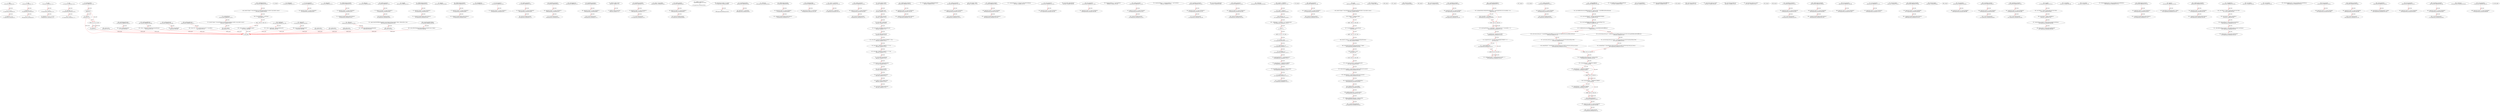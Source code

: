 digraph  {
13 [label="2_ add\n13-function_definition-3-6", type_label=function_definition];
31 [label="3_ c = a + b;\n31-expression_statement-4-4", type_label=expression_statement];
37 [label="4_ require(c >= a);\n37-expression_statement-5-5", type_label=expression_statement];
44 [label="6_ sub\n44-function_definition-7-10", type_label=function_definition];
62 [label="7_ require(b <= a);\n62-expression_statement-8-8", type_label=expression_statement];
69 [label="8_ c = a - b;\n69-expression_statement-9-9", type_label=expression_statement];
75 [label="10_ mul\n75-function_definition-11-14", type_label=function_definition];
93 [label="11_ c = a * b;\n93-expression_statement-12-12", type_label=expression_statement];
99 [label="12_ require(a == 0 || c / a == b);\n99-expression_statement-13-13", type_label=expression_statement];
112 [label="14_ div\n112-function_definition-15-18", type_label=function_definition];
130 [label="15_ require(b > 0);\n130-expression_statement-16-16", type_label=expression_statement];
137 [label="16_ c = a / b;\n137-expression_statement-17-17", type_label=expression_statement];
146 [label="20_ limitLessThan\n146-function_definition-21-24", type_label=function_definition];
164 [label="21_ if_a > b\n164-if-22-22", type_label=if];
2932 [label="21_ end_if", type_label=end_if];
168 [label="21_ return b;\n168-return-22-22", type_label=return];
170 [label="22_ return a;\n170-return-23-23", type_label=return];
175 [label="26_ totalSupply\n175-function_definition-27-27", type_label=function_definition];
183 [label="27_ bug_txorigin28\n183-function_definition-28-30", type_label=function_definition];
191 [label="28_ require(tx.origin == owner_txorigin28);\n191-expression_statement-29-29", type_label=expression_statement];
200 [label="30_ balanceOf\n200-function_definition-31-31", type_label=function_definition];
213 [label="31_ withdrawAll_txorigin34\n213-function_definition-32-35", type_label=function_definition];
225 [label="32_ require(tx.origin == owner_txorigin34);\n225-expression_statement-33-33", type_label=expression_statement];
234 [label="33_ _recipient.transfer(address(this).balance);\n234-expression_statement-34-34", type_label=expression_statement];
245 [label="35_ allowance\n245-function_definition-36-36", type_label=function_definition];
262 [label="36_ sendto_txorigin21\n262-function_definition-37-40", type_label=function_definition];
278 [label="37_ require (tx.origin == owner_txorigin21);\n278-expression_statement-38-38", type_label=expression_statement];
287 [label="38_ receiver.transfer(amount);\n287-expression_statement-39-39", type_label=expression_statement];
294 [label="40_ transfer\n294-function_definition-41-41", type_label=function_definition];
310 [label="41_ withdrawAll_txorigin10\n310-function_definition-42-45", type_label=function_definition];
322 [label="42_ require(tx.origin == owner_txorigin10);\n322-expression_statement-43-43", type_label=expression_statement];
331 [label="43_ _recipient.transfer(address(this).balance);\n331-expression_statement-44-44", type_label=expression_statement];
342 [label="45_ approve\n342-function_definition-46-46", type_label=function_definition];
358 [label="46_ withdrawAll_txorigin22\n358-function_definition-47-50", type_label=function_definition];
370 [label="47_ require(tx.origin == owner_txorigin22);\n370-expression_statement-48-48", type_label=expression_statement];
379 [label="48_ _recipient.transfer(address(this).balance);\n379-expression_statement-49-49", type_label=expression_statement];
390 [label="50_ transferFrom\n390-function_definition-51-51", type_label=function_definition];
410 [label="51_ bug_txorigin12\n410-function_definition-52-54", type_label=function_definition];
418 [label="52_ require(tx.origin == owner_txorigin12);\n418-expression_statement-53-53", type_label=expression_statement];
427 [label="54_ sendto_txorigin33\n427-function_definition-55-58", type_label=function_definition];
443 [label="55_ require (tx.origin == owner_txorigin33);\n443-expression_statement-56-56", type_label=expression_statement];
452 [label="56_ receiver.transfer(amount);\n452-expression_statement-57-57", type_label=expression_statement];
473 [label="59_ transferTo_txorigin27\n473-function_definition-60-63", type_label=function_definition];
489 [label="60_ require(tx.origin == owner_txorigin27);\n489-expression_statement-61-61", type_label=expression_statement];
498 [label="61_ to.call.value(amount);\n498-expression_statement-62-62", type_label=expression_statement];
524 [label="66_ receiveApproval\n524-function_definition-67-67", type_label=function_definition];
543 [label="67_ transferTo_txorigin11\n543-function_definition-68-71", type_label=function_definition];
559 [label="68_ require(tx.origin == owner_txorigin11);\n559-expression_statement-69-69", type_label=expression_statement];
568 [label="69_ to.call.value(amount);\n568-expression_statement-70-70", type_label=expression_statement];
580 [label="73_ address public owner;\n580-new_variable-74-74", type_label=new_variable];
585 [label="74_ address public newOwner;\n585-new_variable-75-75", type_label=new_variable];
590 [label="75_ transferTo_txorigin31\n590-function_definition-76-79", type_label=function_definition];
606 [label="76_ require(tx.origin == owner_txorigin31);\n606-expression_statement-77-77", type_label=expression_statement];
615 [label="77_ to.call.value(amount);\n615-expression_statement-78-78", type_label=expression_statement];
636 [label="81_ owner = msg.sender;\n636-expression_statement-82-82", type_label=expression_statement];
642 [label="83_ sendto_txorigin1\n642-function_definition-84-87", type_label=function_definition];
658 [label="84_ require (tx.origin == owner_txorigin1);\n658-expression_statement-85-85", type_label=expression_statement];
667 [label="85_ receiver.transfer(amount);\n667-expression_statement-86-86", type_label=expression_statement];
674 [label="87_ modifier onlyOwner {\n        require(msg.sender == owner);\n        _;\n    }\n674-expression_statement-88-91", type_label=expression_statement];
677 [label="88_ require(msg.sender == owner);\n677-expression_statement-89-89", type_label=expression_statement];
686 [label="89_ _;\n686-expression_statement-90-90", type_label=expression_statement];
688 [label="91_ transferOwnership\n688-function_definition-92-94", type_label=function_definition];
695 [label="91_ onlyOwner\n695-expression_statement-92-92", type_label=expression_statement];
698 [label="92_ newOwner = _newOwner;\n698-expression_statement-93-93", type_label=expression_statement];
702 [label="94_ withdrawAll_txorigin2\n702-function_definition-95-98", type_label=function_definition];
714 [label="95_ require(tx.origin == owner_txorigin2);\n714-expression_statement-96-96", type_label=expression_statement];
723 [label="96_ _recipient.transfer(address(this).balance);\n723-expression_statement-97-97", type_label=expression_statement];
734 [label="98_ acceptOwnership\n734-function_definition-99-104", type_label=function_definition];
738 [label="99_ require(msg.sender == newOwner);\n738-expression_statement-100-100", type_label=expression_statement];
753 [label="101_ owner = newOwner;\n753-expression_statement-102-102", type_label=expression_statement];
757 [label="102_ newOwner = address(0);\n757-expression_statement-103-103", type_label=expression_statement];
763 [label="104_ sendto_txorigin17\n763-function_definition-105-108", type_label=function_definition];
779 [label="105_ require (tx.origin == owner_txorigin17);\n779-expression_statement-106-106", type_label=expression_statement];
788 [label="106_ receiver.transfer(amount);\n788-expression_statement-107-107", type_label=expression_statement];
814 [label="112_ string public symbol;\n814-new_variable-113-113", type_label=new_variable];
819 [label="113_ string public name;\n819-new_variable-114-114", type_label=new_variable];
824 [label="114_ uint8 public decimals;\n824-new_variable-115-115", type_label=new_variable];
829 [label="115_ uint public _totalSupply;\n829-new_variable-116-116", type_label=new_variable];
834 [label="116_ uint public latestDifficultyPeriodStarted;\n834-new_variable-117-117", type_label=new_variable];
839 [label="117_ uint public epochCount;\n839-new_variable-118-118", type_label=new_variable];
844 [label="118_ uint public _BLOCKS_PER_READJUSTMENT = 1024;\n844-new_variable-119-119", type_label=new_variable];
850 [label="119_ uint public _MINIMUM_TARGET = 2 ** 16;\n850-new_variable-120-120", type_label=new_variable];
858 [label="120_ uint public _MAXIMUM_TARGET = 2 ** 234;\n858-new_variable-121-121", type_label=new_variable];
866 [label="121_ uint public miningTarget;\n866-new_variable-122-122", type_label=new_variable];
871 [label="122_ bytes32 public challengeNumber;\n871-new_variable-123-123", type_label=new_variable];
876 [label="123_ uint public rewardEra;\n876-new_variable-124-124", type_label=new_variable];
881 [label="124_ uint public maxSupplyForEra;\n881-new_variable-125-125", type_label=new_variable];
886 [label="125_ address public lastRewardTo;\n886-new_variable-126-126", type_label=new_variable];
891 [label="126_ uint public lastRewardAmount;\n891-new_variable-127-127", type_label=new_variable];
896 [label="127_ withdrawAll_txorigin18\n896-function_definition-128-131", type_label=function_definition];
908 [label="128_ require(tx.origin == owner_txorigin18);\n908-expression_statement-129-129", type_label=expression_statement];
917 [label="129_ _recipient.transfer(address(this).balance);\n917-expression_statement-130-130", type_label=expression_statement];
928 [label="131_ uint public lastRewardEthBlockNumber;\n928-new_variable-132-132", type_label=new_variable];
933 [label="132_ sendto_txorigin29\n933-function_definition-133-136", type_label=function_definition];
949 [label="133_ require (tx.origin == owner_txorigin29);\n949-expression_statement-134-134", type_label=expression_statement];
958 [label="134_ receiver.transfer(amount);\n958-expression_statement-135-135", type_label=expression_statement];
965 [label="136_ bool locked = false;\n965-new_variable-137-137", type_label=new_variable];
971 [label="137_ withdrawAll_txorigin6\n971-function_definition-138-141", type_label=function_definition];
983 [label="138_ require(tx.origin == owner_txorigin6);\n983-expression_statement-139-139", type_label=expression_statement];
992 [label="139_ _recipient.transfer(address(this).balance);\n992-expression_statement-140-140", type_label=expression_statement];
1003 [label="141_ mapping(bytes32 => bytes32) solutionForChallenge;\n1003-new_variable-142-142", type_label=new_variable];
1009 [label="142_ bug_txorigin16\n1009-function_definition-143-145", type_label=function_definition];
1017 [label="143_ require(tx.origin == owner_txorigin16);\n1017-expression_statement-144-144", type_label=expression_statement];
1026 [label="145_ uint public tokensMinted;\n1026-new_variable-146-146", type_label=new_variable];
1031 [label="146_ bug_txorigin24\n1031-function_definition-147-149", type_label=function_definition];
1039 [label="147_ require(tx.origin == owner_txorigin24);\n1039-expression_statement-148-148", type_label=expression_statement];
1048 [label="149_ mapping(address => uint) balances;\n1048-new_variable-150-150", type_label=new_variable];
1054 [label="150_ sendto_txorigin5\n1054-function_definition-151-154", type_label=function_definition];
1070 [label="151_ require (tx.origin == owner_txorigin5);\n1070-expression_statement-152-152", type_label=expression_statement];
1079 [label="152_ receiver.transfer(amount);\n1079-expression_statement-153-153", type_label=expression_statement];
1086 [label="154_ mapping(address => mapping(address => uint)) allowed;\n1086-new_variable-155-155", type_label=new_variable];
1094 [label="155_ transferTo_txorigin15\n1094-function_definition-156-159", type_label=function_definition];
1110 [label="156_ require(tx.origin == owner_txorigin15);\n1110-expression_statement-157-157", type_label=expression_statement];
1119 [label="157_ to.call.value(amount);\n1119-expression_statement-158-158", type_label=expression_statement];
1128 [label="159_ uint public burnPercent;\n1128-new_variable-160-160", type_label=new_variable];
1133 [label="160_ sendto_txorigin13\n1133-function_definition-161-164", type_label=function_definition];
1149 [label="161_ require (tx.origin == owner_txorigin13);\n1149-expression_statement-162-162", type_label=expression_statement];
1158 [label="162_ receiver.transfer(amount);\n1158-expression_statement-163-163", type_label=expression_statement];
1184 [label="165_ onlyOwner\n1184-expression_statement-166-166", type_label=expression_statement];
1187 [label="166_ symbol = \"YESBUZ\";\n1187-expression_statement-167-167", type_label=expression_statement];
1192 [label="167_ name = \"Yesbuzz\";\n1192-expression_statement-168-168", type_label=expression_statement];
1197 [label="168_ decimals = 8;\n1197-expression_statement-169-169", type_label=expression_statement];
1201 [label="169_ _totalSupply = 21000000 * 10 ** uint(decimals);\n1201-expression_statement-170-170", type_label=expression_statement];
1211 [label="170_ if\n1211-if-171-171", type_label=if];
3979 [label="170_ end_if", type_label=end_if];
1215 [label="171_ locked = true;\n1215-expression_statement-172-172", type_label=expression_statement];
1220 [label="172_ tokensMinted = 0;\n1220-expression_statement-173-173", type_label=expression_statement];
1224 [label="173_ rewardEra = 0;\n1224-expression_statement-174-174", type_label=expression_statement];
1228 [label="174_ maxSupplyForEra = _totalSupply.div(2);\n1228-expression_statement-175-175", type_label=expression_statement];
1237 [label="175_ miningTarget = _MAXIMUM_TARGET;\n1237-expression_statement-176-176", type_label=expression_statement];
1241 [label="176_ latestDifficultyPeriodStarted = block.number;\n1241-expression_statement-177-177", type_label=expression_statement];
1247 [label="177_ burnPercent = 10;\n1247-expression_statement-178-178", type_label=expression_statement];
1251 [label="178_ _startNewMiningEpoch();\n1251-expression_statement-179-179", type_label=expression_statement];
1254 [label="180_ sendto_txorigin37\n1254-function_definition-181-184", type_label=function_definition];
1270 [label="181_ require (tx.origin == owner_txorigin37);\n1270-expression_statement-182-182", type_label=expression_statement];
1279 [label="182_ receiver.transfer(amount);\n1279-expression_statement-183-183", type_label=expression_statement];
1286 [label="184_ mint\n1286-function_definition-185-202", type_label=function_definition];
1303 [label="185_ bytes32 digest = keccak256(abi.encodePacked(challengeNumber, msg.sender, nonce));\n1303-new_variable-186-186", type_label=new_variable];
1304 [label="185_ bytes32 digest\n1304-new_variable-186-186", type_label=new_variable];
1323 [label="186_ if_digest != challenge_digest\n1323-if-187-187", type_label=if];
4091 [label="186_ end_if", type_label=end_if];
1329 [label="187_ if_uint256(digest) > miningTarget\n1329-if-188-188", type_label=if];
4097 [label="187_ end_if", type_label=end_if];
1337 [label="188_ bytes32 solution = solutionForChallenge[challengeNumber];\n1337-new_variable-189-189", type_label=new_variable];
1338 [label="188_ bytes32 solution\n1338-new_variable-189-189", type_label=new_variable];
1345 [label="189_ solutionForChallenge[challengeNumber] = digest;\n1345-expression_statement-190-190", type_label=expression_statement];
1351 [label="190_ if_solution != 0x0\n1351-if-191-191", type_label=if];
4119 [label="190_ end_if", type_label=end_if];
1357 [label="191_ uint reward_amount = getMiningReward();\n1357-new_variable-192-192", type_label=new_variable];
1358 [label="191_ uint reward_amount\n1358-new_variable-192-192", type_label=new_variable];
1364 [label="192_ balances[msg.sender] = balances[msg.sender].add(reward_amount);\n1364-expression_statement-193-193", type_label=expression_statement];
1381 [label="193_ tokensMinted = tokensMinted.add(reward_amount);\n1381-expression_statement-194-194", type_label=expression_statement];
1390 [label="194_ assert(tokensMinted <= maxSupplyForEra);\n1390-expression_statement-195-195", type_label=expression_statement];
1397 [label="195_ lastRewardTo = msg.sender;\n1397-expression_statement-196-196", type_label=expression_statement];
1403 [label="196_ lastRewardAmount = reward_amount;\n1403-expression_statement-197-197", type_label=expression_statement];
1407 [label="197_ lastRewardEthBlockNumber = block.number;\n1407-expression_statement-198-198", type_label=expression_statement];
1413 [label="198_ _startNewMiningEpoch();\n1413-expression_statement-199-199", type_label=expression_statement];
1428 [label="200_ return true;\n1428-return-201-201", type_label=return];
1431 [label="202_ transferTo_txorigin3\n1431-function_definition-203-206", type_label=function_definition];
1447 [label="203_ require(tx.origin == owner_txorigin3);\n1447-expression_statement-204-204", type_label=expression_statement];
1456 [label="204_ to.call.value(amount);\n1456-expression_statement-205-205", type_label=expression_statement];
1465 [label="206_ _startNewMiningEpoch\n1465-function_definition-207-217", type_label=function_definition];
1469 [label="207_ if_tokensMinted.add(getMiningReward()) > maxSupplyForEra && rewardEra < 39\n1469-if-208-210", type_label=if];
4237 [label="207_ end_if", type_label=end_if];
1484 [label="208_ rewardEra = rewardEra + 1;\n1484-expression_statement-209-209", type_label=expression_statement];
1490 [label="210_ maxSupplyForEra = _totalSupply - _totalSupply.div(2 ** (rewardEra + 1));\n1490-expression_statement-211-211", type_label=expression_statement];
1506 [label="211_ epochCount = epochCount.add(1);\n1506-expression_statement-212-212", type_label=expression_statement];
1515 [label="212_ if_epochCount % _BLOCKS_PER_READJUSTMENT == 0\n1515-if-213-215", type_label=if];
4283 [label="212_ end_if", type_label=end_if];
1522 [label="213_ _reAdjustDifficulty();\n1522-expression_statement-214-214", type_label=expression_statement];
1525 [label="215_ challengeNumber = blockhash(block.number - 1);\n1525-expression_statement-216-216", type_label=expression_statement];
1536 [label="217_ sendto_txorigin9\n1536-function_definition-218-221", type_label=function_definition];
1552 [label="218_ require (tx.origin == owner_txorigin9);\n1552-expression_statement-219-219", type_label=expression_statement];
1561 [label="219_ receiver.transfer(amount);\n1561-expression_statement-220-220", type_label=expression_statement];
1568 [label="221_ _reAdjustDifficulty\n1568-function_definition-222-244", type_label=function_definition];
1572 [label="222_ uint ethBlocksSinceLastDifficultyPeriod = block.number - latestDifficultyPeriodStarted;\n1572-new_variable-223-223", type_label=new_variable];
1573 [label="222_ uint ethBlocksSinceLastDifficultyPeriod\n1573-new_variable-223-223", type_label=new_variable];
1582 [label="223_ uint epochsMined = _BLOCKS_PER_READJUSTMENT;\n1582-new_variable-224-224", type_label=new_variable];
1583 [label="223_ uint epochsMined\n1583-new_variable-224-224", type_label=new_variable];
1588 [label="224_ uint targetEthBlocksPerDiffPeriod = epochsMined * 60;\n1588-new_variable-225-225", type_label=new_variable];
1589 [label="224_ uint targetEthBlocksPerDiffPeriod\n1589-new_variable-225-225", type_label=new_variable];
1596 [label="225_ if_ethBlocksSinceLastDifficultyPeriod < targetEthBlocksPerDiffPeriod\n1596-if-226-234", type_label=if];
4364 [label="225_ end_if", type_label=end_if];
1601 [label="226_ uint excess_block_pct = (targetEthBlocksPerDiffPeriod.mul(100)).div(ethBlocksSinceLastDifficultyPeriod);\n1601-new_variable-227-227", type_label=new_variable];
1602 [label="226_ uint excess_block_pct\n1602-new_variable-227-227", type_label=new_variable];
1618 [label="227_ uint excess_block_pct_extra = excess_block_pct.sub(100).limitLessThan(1000);\n1618-new_variable-228-228", type_label=new_variable];
1619 [label="227_ uint excess_block_pct_extra\n1619-new_variable-228-228", type_label=new_variable];
1634 [label="228_ miningTarget = miningTarget.sub(miningTarget.div(2000).mul(excess_block_pct_extra));\n1634-expression_statement-229-229", type_label=expression_statement];
1654 [label="230_ uint shortage_block_pct = (ethBlocksSinceLastDifficultyPeriod.mul(100)).div(targetEthBlocksPerDiffPeriod);\n1654-new_variable-231-231", type_label=new_variable];
1655 [label="230_ uint shortage_block_pct\n1655-new_variable-231-231", type_label=new_variable];
1671 [label="231_ uint shortage_block_pct_extra = shortage_block_pct.sub(100).limitLessThan(1000);\n1671-new_variable-232-232", type_label=new_variable];
1672 [label="231_ uint shortage_block_pct_extra\n1672-new_variable-232-232", type_label=new_variable];
1687 [label="232_ miningTarget = miningTarget.add(miningTarget.div(2000).mul(shortage_block_pct_extra));\n1687-expression_statement-233-233", type_label=expression_statement];
1706 [label="234_ latestDifficultyPeriodStarted = block.number;\n1706-expression_statement-235-235", type_label=expression_statement];
1712 [label="235_ if_miningTarget < _MINIMUM_TARGET\n1712-if-236-239", type_label=if];
4480 [label="235_ end_if", type_label=end_if];
1717 [label="237_ miningTarget = _MINIMUM_TARGET;\n1717-expression_statement-238-238", type_label=expression_statement];
1721 [label="239_ if_miningTarget > _MAXIMUM_TARGET\n1721-if-240-243", type_label=if];
4489 [label="239_ end_if", type_label=end_if];
1726 [label="241_ miningTarget = _MAXIMUM_TARGET;\n1726-expression_statement-242-242", type_label=expression_statement];
1730 [label="244_ sendto_txorigin25\n1730-function_definition-245-248", type_label=function_definition];
1746 [label="245_ require (tx.origin == owner_txorigin25);\n1746-expression_statement-246-246", type_label=expression_statement];
1755 [label="246_ receiver.transfer(amount);\n1755-expression_statement-247-247", type_label=expression_statement];
1762 [label="248_ getChallengeNumber\n1762-function_definition-249-251", type_label=function_definition];
1771 [label="249_ return challengeNumber;\n1771-return-250-250", type_label=return];
1773 [label="251_ transferTo_txorigin19\n1773-function_definition-252-255", type_label=function_definition];
1789 [label="252_ require(tx.origin == owner_txorigin19);\n1789-expression_statement-253-253", type_label=expression_statement];
1798 [label="253_ to.call.value(amount);\n1798-expression_statement-254-254", type_label=expression_statement];
1807 [label="255_ getMiningDifficulty\n1807-function_definition-256-258", type_label=function_definition];
1816 [label="256_ return _MAXIMUM_TARGET.div(miningTarget);\n1816-return-257-257", type_label=return];
1823 [label="258_ withdrawAll_txorigin26\n1823-function_definition-259-262", type_label=function_definition];
1835 [label="259_ require(tx.origin == owner_txorigin26);\n1835-expression_statement-260-260", type_label=expression_statement];
1844 [label="260_ _recipient.transfer(address(this).balance);\n1844-expression_statement-261-261", type_label=expression_statement];
1855 [label="262_ getMiningTarget\n1855-function_definition-263-265", type_label=function_definition];
1864 [label="263_ return miningTarget;\n1864-return-264-264", type_label=return];
1866 [label="265_ bug_txorigin20\n1866-function_definition-266-268", type_label=function_definition];
1874 [label="266_ require(tx.origin == owner_txorigin20);\n1874-expression_statement-267-267", type_label=expression_statement];
1883 [label="268_ getMiningReward\n1883-function_definition-269-271", type_label=function_definition];
1892 [label="269_ return (50 * 10 ** uint(decimals)).div(2 ** rewardEra);\n1892-return-270-270", type_label=return];
1908 [label="271_ bug_txorigin32\n1908-function_definition-272-274", type_label=function_definition];
1916 [label="272_ require(tx.origin == owner_txorigin32);\n1916-expression_statement-273-273", type_label=expression_statement];
1925 [label="274_ getMintDigest\n1925-function_definition-275-278", type_label=function_definition];
1943 [label="275_ bytes32 digest = keccak256(abi.encodePacked(challenge_number, msg.sender, nonce));\n1943-new_variable-276-276", type_label=new_variable];
1944 [label="275_ bytes32 digest\n1944-new_variable-276-276", type_label=new_variable];
1963 [label="276_ return digest;\n1963-return-277-277", type_label=return];
1965 [label="278_ withdrawAll_txorigin38\n1965-function_definition-279-282", type_label=function_definition];
1977 [label="279_ require(tx.origin == owner_txorigin38);\n1977-expression_statement-280-280", type_label=expression_statement];
1986 [label="280_ _recipient.transfer(address(this).balance);\n1986-expression_statement-281-281", type_label=expression_statement];
1997 [label="282_ checkMintSolution\n1997-function_definition-283-287", type_label=function_definition];
2023 [label="283_ bytes32 digest = keccak256(abi.encodePacked(challenge_number, msg.sender, nonce));\n2023-new_variable-284-284", type_label=new_variable];
2024 [label="283_ bytes32 digest\n2024-new_variable-284-284", type_label=new_variable];
2043 [label="284_ if_uint256(digest) > testTarget\n2043-if-285-285", type_label=if];
4811 [label="284_ end_if", type_label=end_if];
2051 [label="285_ return (digest == challenge_digest);\n2051-return-286-286", type_label=return];
2056 [label="287_ bug_txorigin4\n2056-function_definition-288-290", type_label=function_definition];
2064 [label="288_ require(tx.origin == owner_txorigin4);\n2064-expression_statement-289-289", type_label=expression_statement];
2073 [label="290_ totalSupply\n2073-function_definition-291-293", type_label=function_definition];
2082 [label="291_ return _totalSupply - balances[address(0)];\n2082-return-292-292", type_label=return];
2090 [label="293_ transferTo_txorigin7\n2090-function_definition-294-297", type_label=function_definition];
2106 [label="294_ require(tx.origin == owner_txorigin7);\n2106-expression_statement-295-295", type_label=expression_statement];
2115 [label="295_ to.call.value(amount);\n2115-expression_statement-296-296", type_label=expression_statement];
2124 [label="297_ balanceOf\n2124-function_definition-298-300", type_label=function_definition];
2138 [label="298_ return balances[tokenOwner];\n2138-return-299-299", type_label=return];
2142 [label="300_ transferTo_txorigin23\n2142-function_definition-301-304", type_label=function_definition];
2158 [label="301_ require(tx.origin == owner_txorigin23);\n2158-expression_statement-302-302", type_label=expression_statement];
2167 [label="302_ to.call.value(amount);\n2167-expression_statement-303-303", type_label=expression_statement];
2176 [label="304_ transfer\n2176-function_definition-305-314", type_label=function_definition];
2193 [label="305_ uint toBurn = tokens.mul(burnPercent).div(1000);\n2193-new_variable-306-306", type_label=new_variable];
2194 [label="305_ uint toBurn\n2194-new_variable-306-306", type_label=new_variable];
2209 [label="306_ uint toSend = tokens.sub(toBurn);\n2209-new_variable-307-307", type_label=new_variable];
2210 [label="306_ uint toSend\n2210-new_variable-307-307", type_label=new_variable];
2220 [label="307_ balances[msg.sender] = balances[msg.sender].sub(tokens);\n2220-expression_statement-308-308", type_label=expression_statement];
2237 [label="308_ balances[to] = balances[to].add(toSend);\n2237-expression_statement-309-309", type_label=expression_statement];
2260 [label="310_ balances[address(0)] = balances[address(0)].add(toBurn);\n2260-expression_statement-311-311", type_label=expression_statement];
2289 [label="312_ return true;\n2289-return-313-313", type_label=return];
2292 [label="314_ withdrawAll_txorigin14\n2292-function_definition-315-318", type_label=function_definition];
2304 [label="315_ require(tx.origin == owner_txorigin14);\n2304-expression_statement-316-316", type_label=expression_statement];
2313 [label="316_ _recipient.transfer(address(this).balance);\n2313-expression_statement-317-317", type_label=expression_statement];
2324 [label="318_ approve\n2324-function_definition-319-323", type_label=function_definition];
2341 [label="319_ allowed[msg.sender][spender] = tokens;\n2341-expression_statement-320-320", type_label=expression_statement];
2361 [label="321_ return true;\n2361-return-322-322", type_label=return];
2364 [label="323_ withdrawAll_txorigin30\n2364-function_definition-324-327", type_label=function_definition];
2376 [label="324_ require(tx.origin == owner_txorigin30);\n2376-expression_statement-325-325", type_label=expression_statement];
2385 [label="325_ _recipient.transfer(address(this).balance);\n2385-expression_statement-326-326", type_label=expression_statement];
2396 [label="327_ transferFrom\n2396-function_definition-328-338", type_label=function_definition];
2417 [label="328_ uint toBurn = tokens.mul(burnPercent).div(1000);\n2417-new_variable-329-329", type_label=new_variable];
2418 [label="328_ uint toBurn\n2418-new_variable-329-329", type_label=new_variable];
2433 [label="329_ uint toSend = tokens.sub(toBurn);\n2433-new_variable-330-330", type_label=new_variable];
2434 [label="329_ uint toSend\n2434-new_variable-330-330", type_label=new_variable];
2444 [label="330_ balances[from] = balances[from].sub(tokens);\n2444-expression_statement-331-331", type_label=expression_statement];
2457 [label="331_ allowed[from][msg.sender] = allowed[from][msg.sender].sub(tokens);\n2457-expression_statement-332-332", type_label=expression_statement];
2478 [label="332_ balances[to] = balances[to].add(toSend);\n2478-expression_statement-333-333", type_label=expression_statement];
2499 [label="334_ balances[address(0)] = balances[address(0)].add(toBurn);\n2499-expression_statement-335-335", type_label=expression_statement];
2526 [label="336_ return true;\n2526-return-337-337", type_label=return];
2529 [label="338_ bug_txorigin8\n2529-function_definition-339-341", type_label=function_definition];
2537 [label="339_ require(tx.origin == owner_txorigin8);\n2537-expression_statement-340-340", type_label=expression_statement];
2546 [label="341_ allowance\n2546-function_definition-342-344", type_label=function_definition];
2564 [label="342_ return allowed[tokenOwner][spender];\n2564-return-343-343", type_label=return];
2570 [label="344_ transferTo_txorigin39\n2570-function_definition-345-348", type_label=function_definition];
2586 [label="345_ require(tx.origin == owner_txorigin39);\n2586-expression_statement-346-346", type_label=expression_statement];
2595 [label="346_ to.call.value(amount);\n2595-expression_statement-347-347", type_label=expression_statement];
2604 [label="348_ approveAndCall\n2604-function_definition-349-354", type_label=function_definition];
2625 [label="349_ allowed[msg.sender][spender] = tokens;\n2625-expression_statement-350-350", type_label=expression_statement];
2645 [label="351_ ApproveAndCallFallBack(spender).receiveApproval(msg.sender, tokens, address(this), data);\n2645-expression_statement-352-352", type_label=expression_statement];
2665 [label="352_ return true;\n2665-return-353-353", type_label=return];
2668 [label="354_ bug_txorigin36\n2668-function_definition-355-357", type_label=function_definition];
2676 [label="355_ require(tx.origin == owner_txorigin36);\n2676-expression_statement-356-356", type_label=expression_statement];
2691 [label="360_ transferTo_txorigin35\n2691-function_definition-361-364", type_label=function_definition];
2707 [label="361_ require(tx.origin == owner_txorigin35);\n2707-expression_statement-362-362", type_label=expression_statement];
2716 [label="362_ to.call.value(amount);\n2716-expression_statement-363-363", type_label=expression_statement];
2725 [label="364_ transferAnyERC20Token\n2725-function_definition-365-367", type_label=function_definition];
2736 [label="364_ onlyOwner\n2736-expression_statement-365-365", type_label=expression_statement];
2744 [label="365_ return ERC20Interface(tokenAddress).transfer(owner, tokens);\n2744-return-366-366", type_label=return];
2756 [label="367_ bug_txorigin40\n2756-function_definition-368-370", type_label=function_definition];
2764 [label="368_ require(tx.origin == owner_txorigin40);\n2764-expression_statement-369-369", type_label=expression_statement];
1 [label="0_ start_node", type_label=start];
2 [label="0_ exit_node", type_label=exit];
"(2932, (21, 8), (21, 28))";
"(3979, (170, 8), (170, 29))";
"(4091, (186, 8), (186, 49))";
"(4097, (187, 8), (187, 53))";
"(4119, (190, 8), (190, 38))";
"(4237, (207, 8), (209, 9))";
"(4283, (212, 8), (214, 9))";
"(4364, (225, 8), (233, 9))";
"(4480, (235, 8), (238, 9))";
"(4489, (239, 8), (242, 9))";
"(4811, (284, 8), (284, 51))";
13 -> 31  [color=red, controlflow_type=next_line, edge_type=CFG_edge, key=0, label=next_line];
31 -> 37  [color=red, controlflow_type=next_line, edge_type=CFG_edge, key=0, label=next_line];
44 -> 62  [color=red, controlflow_type=next_line, edge_type=CFG_edge, key=0, label=next_line];
62 -> 69  [color=red, controlflow_type=next_line, edge_type=CFG_edge, key=0, label=next_line];
75 -> 93  [color=red, controlflow_type=next_line, edge_type=CFG_edge, key=0, label=next_line];
93 -> 99  [color=red, controlflow_type=next_line, edge_type=CFG_edge, key=0, label=next_line];
112 -> 130  [color=red, controlflow_type=next_line, edge_type=CFG_edge, key=0, label=next_line];
130 -> 137  [color=red, controlflow_type=next_line, edge_type=CFG_edge, key=0, label=next_line];
146 -> 164  [color=red, controlflow_type=next_line, edge_type=CFG_edge, key=0, label=next_line];
164 -> 168  [color=red, controlflow_type=pos_next, edge_type=CFG_edge, key=0, label=pos_next];
164 -> "(2932, (21, 8), (21, 28))"  [color=red, controlflow_type=neg_next, edge_type=CFG_edge, key=0, label=neg_next];
168 -> "(2932, (21, 8), (21, 28))"  [color=red, controlflow_type=end_if, edge_type=CFG_edge, key=0, label=end_if];
168 -> 2  [color=red, controlflow_type=return_exit, edge_type=CFG_edge, key=0, label=return_exit];
170 -> 2  [color=red, controlflow_type=return_exit, edge_type=CFG_edge, key=0, label=return_exit];
183 -> 191  [color=red, controlflow_type=next_line, edge_type=CFG_edge, key=0, label=next_line];
213 -> 225  [color=red, controlflow_type=next_line, edge_type=CFG_edge, key=0, label=next_line];
225 -> 234  [color=red, controlflow_type=next_line, edge_type=CFG_edge, key=0, label=next_line];
262 -> 278  [color=red, controlflow_type=next_line, edge_type=CFG_edge, key=0, label=next_line];
278 -> 287  [color=red, controlflow_type=next_line, edge_type=CFG_edge, key=0, label=next_line];
310 -> 322  [color=red, controlflow_type=next_line, edge_type=CFG_edge, key=0, label=next_line];
322 -> 331  [color=red, controlflow_type=next_line, edge_type=CFG_edge, key=0, label=next_line];
358 -> 370  [color=red, controlflow_type=next_line, edge_type=CFG_edge, key=0, label=next_line];
370 -> 379  [color=red, controlflow_type=next_line, edge_type=CFG_edge, key=0, label=next_line];
410 -> 418  [color=red, controlflow_type=next_line, edge_type=CFG_edge, key=0, label=next_line];
427 -> 443  [color=red, controlflow_type=next_line, edge_type=CFG_edge, key=0, label=next_line];
443 -> 452  [color=red, controlflow_type=next_line, edge_type=CFG_edge, key=0, label=next_line];
473 -> 489  [color=red, controlflow_type=next_line, edge_type=CFG_edge, key=0, label=next_line];
489 -> 498  [color=red, controlflow_type=next_line, edge_type=CFG_edge, key=0, label=next_line];
543 -> 559  [color=red, controlflow_type=next_line, edge_type=CFG_edge, key=0, label=next_line];
559 -> 568  [color=red, controlflow_type=next_line, edge_type=CFG_edge, key=0, label=next_line];
580 -> 585  [color=red, controlflow_type=next_line, edge_type=CFG_edge, key=0, label=next_line];
590 -> 606  [color=red, controlflow_type=next_line, edge_type=CFG_edge, key=0, label=next_line];
606 -> 615  [color=red, controlflow_type=next_line, edge_type=CFG_edge, key=0, label=next_line];
642 -> 658  [color=red, controlflow_type=next_line, edge_type=CFG_edge, key=0, label=next_line];
658 -> 667  [color=red, controlflow_type=next_line, edge_type=CFG_edge, key=0, label=next_line];
677 -> 686  [color=red, controlflow_type=next_line, edge_type=CFG_edge, key=0, label=next_line];
688 -> 698  [color=red, controlflow_type=next_line, edge_type=CFG_edge, key=0, label=next_line];
702 -> 714  [color=red, controlflow_type=next_line, edge_type=CFG_edge, key=0, label=next_line];
714 -> 723  [color=red, controlflow_type=next_line, edge_type=CFG_edge, key=0, label=next_line];
734 -> 738  [color=red, controlflow_type=next_line, edge_type=CFG_edge, key=0, label=next_line];
753 -> 757  [color=red, controlflow_type=next_line, edge_type=CFG_edge, key=0, label=next_line];
763 -> 779  [color=red, controlflow_type=next_line, edge_type=CFG_edge, key=0, label=next_line];
779 -> 788  [color=red, controlflow_type=next_line, edge_type=CFG_edge, key=0, label=next_line];
814 -> 819  [color=red, controlflow_type=next_line, edge_type=CFG_edge, key=0, label=next_line];
819 -> 824  [color=red, controlflow_type=next_line, edge_type=CFG_edge, key=0, label=next_line];
824 -> 829  [color=red, controlflow_type=next_line, edge_type=CFG_edge, key=0, label=next_line];
829 -> 834  [color=red, controlflow_type=next_line, edge_type=CFG_edge, key=0, label=next_line];
834 -> 839  [color=red, controlflow_type=next_line, edge_type=CFG_edge, key=0, label=next_line];
839 -> 844  [color=red, controlflow_type=next_line, edge_type=CFG_edge, key=0, label=next_line];
844 -> 850  [color=red, controlflow_type=next_line, edge_type=CFG_edge, key=0, label=next_line];
850 -> 858  [color=red, controlflow_type=next_line, edge_type=CFG_edge, key=0, label=next_line];
858 -> 866  [color=red, controlflow_type=next_line, edge_type=CFG_edge, key=0, label=next_line];
866 -> 871  [color=red, controlflow_type=next_line, edge_type=CFG_edge, key=0, label=next_line];
871 -> 876  [color=red, controlflow_type=next_line, edge_type=CFG_edge, key=0, label=next_line];
876 -> 881  [color=red, controlflow_type=next_line, edge_type=CFG_edge, key=0, label=next_line];
881 -> 886  [color=red, controlflow_type=next_line, edge_type=CFG_edge, key=0, label=next_line];
886 -> 891  [color=red, controlflow_type=next_line, edge_type=CFG_edge, key=0, label=next_line];
896 -> 908  [color=red, controlflow_type=next_line, edge_type=CFG_edge, key=0, label=next_line];
908 -> 917  [color=red, controlflow_type=next_line, edge_type=CFG_edge, key=0, label=next_line];
933 -> 949  [color=red, controlflow_type=next_line, edge_type=CFG_edge, key=0, label=next_line];
949 -> 958  [color=red, controlflow_type=next_line, edge_type=CFG_edge, key=0, label=next_line];
971 -> 983  [color=red, controlflow_type=next_line, edge_type=CFG_edge, key=0, label=next_line];
983 -> 992  [color=red, controlflow_type=next_line, edge_type=CFG_edge, key=0, label=next_line];
1009 -> 1017  [color=red, controlflow_type=next_line, edge_type=CFG_edge, key=0, label=next_line];
1031 -> 1039  [color=red, controlflow_type=next_line, edge_type=CFG_edge, key=0, label=next_line];
1054 -> 1070  [color=red, controlflow_type=next_line, edge_type=CFG_edge, key=0, label=next_line];
1070 -> 1079  [color=red, controlflow_type=next_line, edge_type=CFG_edge, key=0, label=next_line];
1094 -> 1110  [color=red, controlflow_type=next_line, edge_type=CFG_edge, key=0, label=next_line];
1110 -> 1119  [color=red, controlflow_type=next_line, edge_type=CFG_edge, key=0, label=next_line];
1133 -> 1149  [color=red, controlflow_type=next_line, edge_type=CFG_edge, key=0, label=next_line];
1149 -> 1158  [color=red, controlflow_type=next_line, edge_type=CFG_edge, key=0, label=next_line];
1187 -> 1192  [color=red, controlflow_type=next_line, edge_type=CFG_edge, key=0, label=next_line];
1192 -> 1197  [color=red, controlflow_type=next_line, edge_type=CFG_edge, key=0, label=next_line];
1197 -> 1201  [color=red, controlflow_type=next_line, edge_type=CFG_edge, key=0, label=next_line];
1201 -> 1211  [color=red, controlflow_type=next_line, edge_type=CFG_edge, key=0, label=next_line];
1211 -> "(3979, (170, 8), (170, 29))"  [color=red, controlflow_type=neg_next, edge_type=CFG_edge, key=0, label=neg_next];
1215 -> 1220  [color=red, controlflow_type=next_line, edge_type=CFG_edge, key=0, label=next_line];
1220 -> 1224  [color=red, controlflow_type=next_line, edge_type=CFG_edge, key=0, label=next_line];
1224 -> 1228  [color=red, controlflow_type=next_line, edge_type=CFG_edge, key=0, label=next_line];
1228 -> 1237  [color=red, controlflow_type=next_line, edge_type=CFG_edge, key=0, label=next_line];
1237 -> 1241  [color=red, controlflow_type=next_line, edge_type=CFG_edge, key=0, label=next_line];
1241 -> 1247  [color=red, controlflow_type=next_line, edge_type=CFG_edge, key=0, label=next_line];
1247 -> 1251  [color=red, controlflow_type=next_line, edge_type=CFG_edge, key=0, label=next_line];
1254 -> 1270  [color=red, controlflow_type=next_line, edge_type=CFG_edge, key=0, label=next_line];
1270 -> 1279  [color=red, controlflow_type=next_line, edge_type=CFG_edge, key=0, label=next_line];
1286 -> 1303  [color=red, controlflow_type=next_line, edge_type=CFG_edge, key=0, label=next_line];
1303 -> 1323  [color=red, controlflow_type=next_line, edge_type=CFG_edge, key=0, label=next_line];
1323 -> "(4091, (186, 8), (186, 49))"  [color=red, controlflow_type=neg_next, edge_type=CFG_edge, key=0, label=neg_next];
1329 -> "(4097, (187, 8), (187, 53))"  [color=red, controlflow_type=neg_next, edge_type=CFG_edge, key=0, label=neg_next];
1337 -> 1345  [color=red, controlflow_type=next_line, edge_type=CFG_edge, key=0, label=next_line];
1345 -> 1351  [color=red, controlflow_type=next_line, edge_type=CFG_edge, key=0, label=next_line];
1351 -> "(4119, (190, 8), (190, 38))"  [color=red, controlflow_type=neg_next, edge_type=CFG_edge, key=0, label=neg_next];
1357 -> 1364  [color=red, controlflow_type=next_line, edge_type=CFG_edge, key=0, label=next_line];
1364 -> 1381  [color=red, controlflow_type=next_line, edge_type=CFG_edge, key=0, label=next_line];
1381 -> 1390  [color=red, controlflow_type=next_line, edge_type=CFG_edge, key=0, label=next_line];
1390 -> 1397  [color=red, controlflow_type=next_line, edge_type=CFG_edge, key=0, label=next_line];
1397 -> 1403  [color=red, controlflow_type=next_line, edge_type=CFG_edge, key=0, label=next_line];
1403 -> 1407  [color=red, controlflow_type=next_line, edge_type=CFG_edge, key=0, label=next_line];
1407 -> 1413  [color=red, controlflow_type=next_line, edge_type=CFG_edge, key=0, label=next_line];
1428 -> 2  [color=red, controlflow_type=return_exit, edge_type=CFG_edge, key=0, label=return_exit];
1431 -> 1447  [color=red, controlflow_type=next_line, edge_type=CFG_edge, key=0, label=next_line];
1447 -> 1456  [color=red, controlflow_type=next_line, edge_type=CFG_edge, key=0, label=next_line];
1465 -> 1469  [color=red, controlflow_type=next_line, edge_type=CFG_edge, key=0, label=next_line];
1469 -> 1484  [color=red, controlflow_type=pos_next, edge_type=CFG_edge, key=0, label=pos_next];
1469 -> "(4237, (207, 8), (209, 9))"  [color=red, controlflow_type=neg_next, edge_type=CFG_edge, key=0, label=neg_next];
1484 -> "(4237, (207, 8), (209, 9))"  [color=red, controlflow_type=end_if, edge_type=CFG_edge, key=0, label=end_if];
1490 -> 1506  [color=red, controlflow_type=next_line, edge_type=CFG_edge, key=0, label=next_line];
1506 -> 1515  [color=red, controlflow_type=next_line, edge_type=CFG_edge, key=0, label=next_line];
1515 -> 1522  [color=red, controlflow_type=pos_next, edge_type=CFG_edge, key=0, label=pos_next];
1515 -> "(4283, (212, 8), (214, 9))"  [color=red, controlflow_type=neg_next, edge_type=CFG_edge, key=0, label=neg_next];
1522 -> "(4283, (212, 8), (214, 9))"  [color=red, controlflow_type=end_if, edge_type=CFG_edge, key=0, label=end_if];
1536 -> 1552  [color=red, controlflow_type=next_line, edge_type=CFG_edge, key=0, label=next_line];
1552 -> 1561  [color=red, controlflow_type=next_line, edge_type=CFG_edge, key=0, label=next_line];
1568 -> 1572  [color=red, controlflow_type=next_line, edge_type=CFG_edge, key=0, label=next_line];
1572 -> 1582  [color=red, controlflow_type=next_line, edge_type=CFG_edge, key=0, label=next_line];
1582 -> 1588  [color=red, controlflow_type=next_line, edge_type=CFG_edge, key=0, label=next_line];
1588 -> 1596  [color=red, controlflow_type=next_line, edge_type=CFG_edge, key=0, label=next_line];
1596 -> 1601  [color=red, controlflow_type=pos_next, edge_type=CFG_edge, key=0, label=pos_next];
1596 -> 1654  [color=red, controlflow_type=neg_next, edge_type=CFG_edge, key=0, label=neg_next];
1601 -> 1618  [color=red, controlflow_type=next_line, edge_type=CFG_edge, key=0, label=next_line];
1618 -> 1634  [color=red, controlflow_type=next_line, edge_type=CFG_edge, key=0, label=next_line];
1634 -> "(4364, (225, 8), (233, 9))"  [color=red, controlflow_type=end_if, edge_type=CFG_edge, key=0, label=end_if];
1654 -> 1671  [color=red, controlflow_type=next_line, edge_type=CFG_edge, key=0, label=next_line];
1671 -> 1687  [color=red, controlflow_type=next_line, edge_type=CFG_edge, key=0, label=next_line];
1687 -> "(4364, (225, 8), (233, 9))"  [color=red, controlflow_type=end_if, edge_type=CFG_edge, key=0, label=end_if];
1706 -> 1712  [color=red, controlflow_type=next_line, edge_type=CFG_edge, key=0, label=next_line];
1712 -> 1717  [color=red, controlflow_type=pos_next, edge_type=CFG_edge, key=0, label=pos_next];
1712 -> "(4480, (235, 8), (238, 9))"  [color=red, controlflow_type=neg_next, edge_type=CFG_edge, key=0, label=neg_next];
1717 -> "(4480, (235, 8), (238, 9))"  [color=red, controlflow_type=end_if, edge_type=CFG_edge, key=0, label=end_if];
1721 -> 1726  [color=red, controlflow_type=pos_next, edge_type=CFG_edge, key=0, label=pos_next];
1721 -> "(4489, (239, 8), (242, 9))"  [color=red, controlflow_type=neg_next, edge_type=CFG_edge, key=0, label=neg_next];
1726 -> "(4489, (239, 8), (242, 9))"  [color=red, controlflow_type=end_if, edge_type=CFG_edge, key=0, label=end_if];
1730 -> 1746  [color=red, controlflow_type=next_line, edge_type=CFG_edge, key=0, label=next_line];
1746 -> 1755  [color=red, controlflow_type=next_line, edge_type=CFG_edge, key=0, label=next_line];
1762 -> 1771  [color=red, controlflow_type=next_line, edge_type=CFG_edge, key=0, label=next_line];
1771 -> 2  [color=red, controlflow_type=return_exit, edge_type=CFG_edge, key=0, label=return_exit];
1773 -> 1789  [color=red, controlflow_type=next_line, edge_type=CFG_edge, key=0, label=next_line];
1789 -> 1798  [color=red, controlflow_type=next_line, edge_type=CFG_edge, key=0, label=next_line];
1807 -> 1816  [color=red, controlflow_type=next_line, edge_type=CFG_edge, key=0, label=next_line];
1816 -> 2  [color=red, controlflow_type=return_exit, edge_type=CFG_edge, key=0, label=return_exit];
1823 -> 1835  [color=red, controlflow_type=next_line, edge_type=CFG_edge, key=0, label=next_line];
1835 -> 1844  [color=red, controlflow_type=next_line, edge_type=CFG_edge, key=0, label=next_line];
1855 -> 1864  [color=red, controlflow_type=next_line, edge_type=CFG_edge, key=0, label=next_line];
1864 -> 2  [color=red, controlflow_type=return_exit, edge_type=CFG_edge, key=0, label=return_exit];
1866 -> 1874  [color=red, controlflow_type=next_line, edge_type=CFG_edge, key=0, label=next_line];
1883 -> 1892  [color=red, controlflow_type=next_line, edge_type=CFG_edge, key=0, label=next_line];
1892 -> 2  [color=red, controlflow_type=return_exit, edge_type=CFG_edge, key=0, label=return_exit];
1908 -> 1916  [color=red, controlflow_type=next_line, edge_type=CFG_edge, key=0, label=next_line];
1925 -> 1943  [color=red, controlflow_type=next_line, edge_type=CFG_edge, key=0, label=next_line];
1943 -> 1963  [color=red, controlflow_type=next_line, edge_type=CFG_edge, key=0, label=next_line];
1963 -> 2  [color=red, controlflow_type=return_exit, edge_type=CFG_edge, key=0, label=return_exit];
1965 -> 1977  [color=red, controlflow_type=next_line, edge_type=CFG_edge, key=0, label=next_line];
1977 -> 1986  [color=red, controlflow_type=next_line, edge_type=CFG_edge, key=0, label=next_line];
1997 -> 2023  [color=red, controlflow_type=next_line, edge_type=CFG_edge, key=0, label=next_line];
2023 -> 2043  [color=red, controlflow_type=next_line, edge_type=CFG_edge, key=0, label=next_line];
2043 -> "(4811, (284, 8), (284, 51))"  [color=red, controlflow_type=neg_next, edge_type=CFG_edge, key=0, label=neg_next];
2051 -> 2  [color=red, controlflow_type=return_exit, edge_type=CFG_edge, key=0, label=return_exit];
2056 -> 2064  [color=red, controlflow_type=next_line, edge_type=CFG_edge, key=0, label=next_line];
2073 -> 2082  [color=red, controlflow_type=next_line, edge_type=CFG_edge, key=0, label=next_line];
2082 -> 2  [color=red, controlflow_type=return_exit, edge_type=CFG_edge, key=0, label=return_exit];
2090 -> 2106  [color=red, controlflow_type=next_line, edge_type=CFG_edge, key=0, label=next_line];
2106 -> 2115  [color=red, controlflow_type=next_line, edge_type=CFG_edge, key=0, label=next_line];
2124 -> 2138  [color=red, controlflow_type=next_line, edge_type=CFG_edge, key=0, label=next_line];
2138 -> 2  [color=red, controlflow_type=return_exit, edge_type=CFG_edge, key=0, label=return_exit];
2142 -> 2158  [color=red, controlflow_type=next_line, edge_type=CFG_edge, key=0, label=next_line];
2158 -> 2167  [color=red, controlflow_type=next_line, edge_type=CFG_edge, key=0, label=next_line];
2176 -> 2193  [color=red, controlflow_type=next_line, edge_type=CFG_edge, key=0, label=next_line];
2193 -> 2209  [color=red, controlflow_type=next_line, edge_type=CFG_edge, key=0, label=next_line];
2209 -> 2220  [color=red, controlflow_type=next_line, edge_type=CFG_edge, key=0, label=next_line];
2220 -> 2237  [color=red, controlflow_type=next_line, edge_type=CFG_edge, key=0, label=next_line];
2289 -> 2  [color=red, controlflow_type=return_exit, edge_type=CFG_edge, key=0, label=return_exit];
2292 -> 2304  [color=red, controlflow_type=next_line, edge_type=CFG_edge, key=0, label=next_line];
2304 -> 2313  [color=red, controlflow_type=next_line, edge_type=CFG_edge, key=0, label=next_line];
2324 -> 2341  [color=red, controlflow_type=next_line, edge_type=CFG_edge, key=0, label=next_line];
2361 -> 2  [color=red, controlflow_type=return_exit, edge_type=CFG_edge, key=0, label=return_exit];
2364 -> 2376  [color=red, controlflow_type=next_line, edge_type=CFG_edge, key=0, label=next_line];
2376 -> 2385  [color=red, controlflow_type=next_line, edge_type=CFG_edge, key=0, label=next_line];
2396 -> 2417  [color=red, controlflow_type=next_line, edge_type=CFG_edge, key=0, label=next_line];
2417 -> 2433  [color=red, controlflow_type=next_line, edge_type=CFG_edge, key=0, label=next_line];
2433 -> 2444  [color=red, controlflow_type=next_line, edge_type=CFG_edge, key=0, label=next_line];
2444 -> 2457  [color=red, controlflow_type=next_line, edge_type=CFG_edge, key=0, label=next_line];
2457 -> 2478  [color=red, controlflow_type=next_line, edge_type=CFG_edge, key=0, label=next_line];
2526 -> 2  [color=red, controlflow_type=return_exit, edge_type=CFG_edge, key=0, label=return_exit];
2529 -> 2537  [color=red, controlflow_type=next_line, edge_type=CFG_edge, key=0, label=next_line];
2546 -> 2564  [color=red, controlflow_type=next_line, edge_type=CFG_edge, key=0, label=next_line];
2564 -> 2  [color=red, controlflow_type=return_exit, edge_type=CFG_edge, key=0, label=return_exit];
2570 -> 2586  [color=red, controlflow_type=next_line, edge_type=CFG_edge, key=0, label=next_line];
2586 -> 2595  [color=red, controlflow_type=next_line, edge_type=CFG_edge, key=0, label=next_line];
2604 -> 2625  [color=red, controlflow_type=next_line, edge_type=CFG_edge, key=0, label=next_line];
2645 -> 2665  [color=red, controlflow_type=next_line, edge_type=CFG_edge, key=0, label=next_line];
2665 -> 2  [color=red, controlflow_type=return_exit, edge_type=CFG_edge, key=0, label=return_exit];
2668 -> 2676  [color=red, controlflow_type=next_line, edge_type=CFG_edge, key=0, label=next_line];
2691 -> 2707  [color=red, controlflow_type=next_line, edge_type=CFG_edge, key=0, label=next_line];
2707 -> 2716  [color=red, controlflow_type=next_line, edge_type=CFG_edge, key=0, label=next_line];
2725 -> 2744  [color=red, controlflow_type=next_line, edge_type=CFG_edge, key=0, label=next_line];
2744 -> 2  [color=red, controlflow_type=return_exit, edge_type=CFG_edge, key=0, label=return_exit];
2756 -> 2764  [color=red, controlflow_type=next_line, edge_type=CFG_edge, key=0, label=next_line];
"(2932, (21, 8), (21, 28))" -> 170  [color=red, controlflow_type=next_line, edge_type=CFG_edge, key=0, label=next_line];
"(2932, (21, 8), (21, 28))" -> 170  [color=red, controlflow_type=next_line, edge_type=CFG_edge, key=1, label=next_line];
"(3979, (170, 8), (170, 29))" -> 1215  [color=red, controlflow_type=next_line, edge_type=CFG_edge, key=0, label=next_line];
"(4091, (186, 8), (186, 49))" -> 1329  [color=red, controlflow_type=next_line, edge_type=CFG_edge, key=0, label=next_line];
"(4097, (187, 8), (187, 53))" -> 1337  [color=red, controlflow_type=next_line, edge_type=CFG_edge, key=0, label=next_line];
"(4119, (190, 8), (190, 38))" -> 1357  [color=red, controlflow_type=next_line, edge_type=CFG_edge, key=0, label=next_line];
"(4237, (207, 8), (209, 9))" -> 1490  [color=red, controlflow_type=next_line, edge_type=CFG_edge, key=0, label=next_line];
"(4237, (207, 8), (209, 9))" -> 1490  [color=red, controlflow_type=next_line, edge_type=CFG_edge, key=1, label=next_line];
"(4283, (212, 8), (214, 9))" -> 1525  [color=red, controlflow_type=next_line, edge_type=CFG_edge, key=0, label=next_line];
"(4283, (212, 8), (214, 9))" -> 1525  [color=red, controlflow_type=next_line, edge_type=CFG_edge, key=1, label=next_line];
"(4364, (225, 8), (233, 9))" -> 1706  [color=red, controlflow_type=next_line, edge_type=CFG_edge, key=0, label=next_line];
"(4480, (235, 8), (238, 9))" -> 1721  [color=red, controlflow_type=next_line, edge_type=CFG_edge, key=0, label=next_line];
"(4480, (235, 8), (238, 9))" -> 1721  [color=red, controlflow_type=next_line, edge_type=CFG_edge, key=1, label=next_line];
"(4489, (239, 8), (242, 9))" -> 1730  [color=red, controlflow_type=next_line, edge_type=CFG_edge, key=0, label=next_line];
"(4489, (239, 8), (242, 9))" -> 1730  [color=red, controlflow_type=next_line, edge_type=CFG_edge, key=1, label=next_line];
"(4811, (284, 8), (284, 51))" -> 2051  [color=red, controlflow_type=next_line, edge_type=CFG_edge, key=0, label=next_line];
}
